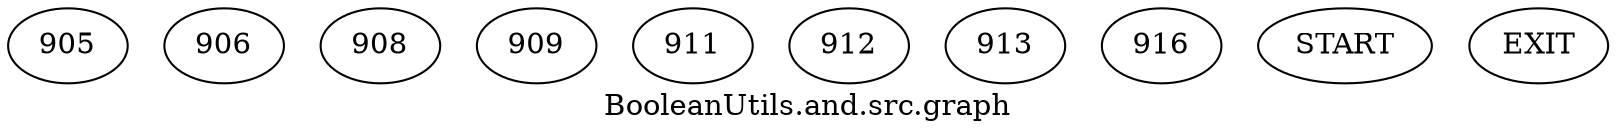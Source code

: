 /* --------------------------------------------------- */
/* Generated by Dr. Garbage Control Flow Graph Factory */
/* http://www.drgarbage.com                            */
/* Version: 4.5.0.201508311741                         */
/* Retrieved on: 2020-01-06 14:10:09.012               */
/* --------------------------------------------------- */
digraph "BooleanUtils.and.src.graph" {
 graph [label="BooleanUtils.and.src.graph"];
 2 [label="905" ]
 3 [label="906" ]
 4 [label="908" ]
 5 [label="909" ]
 6 [label="911" ]
 7 [label="912" ]
 8 [label="913" ]
 9 [label="916" ]
 10 [label="START" ]
 11 [label="EXIT" ]
 10  2
 2  3
 2  4
 4  5
 4  6
 7  6
 6  7
 7  8
 6  9
 3  11
 5  11
 8  11
 9  11
}
